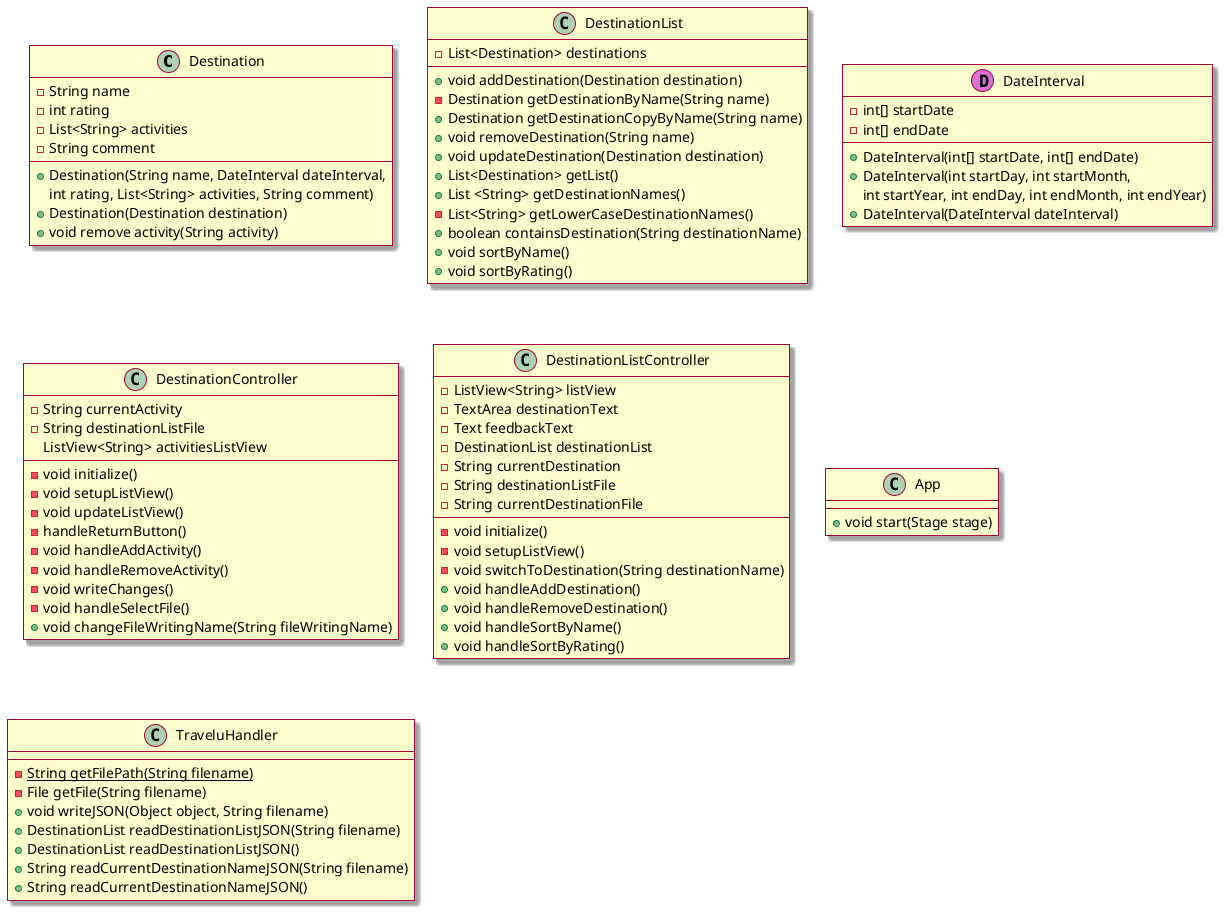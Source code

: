 @startuml cdMain

skin rose

class Destination {
    - String name
    - int rating
    - List<String> activities 
    - String comment
    + Destination(String name, DateInterval dateInterval, 
    int rating, List<String> activities, String comment)
    + Destination(Destination destination)
    + void remove activity(String activity)
}

class DestinationList {
    -List<Destination> destinations
    + void addDestination(Destination destination)
    - Destination getDestinationByName(String name)
    + Destination getDestinationCopyByName(String name)
    + void removeDestination(String name)
    + void updateDestination(Destination destination)
    + List<Destination> getList()
    + List <String> getDestinationNames()
    - List<String> getLowerCaseDestinationNames()
    + boolean containsDestination(String destinationName)
    + void sortByName()
    + void sortByRating()
}

class DateInterval << (D,orchid) >> {
    - int[] startDate
    - int[] endDate
    + DateInterval(int[] startDate, int[] endDate)
    + DateInterval(int startDay, int startMonth, 
    int startYear, int endDay, int endMonth, int endYear)
    + DateInterval(DateInterval dateInterval)
}

class DestinationController {
    - String currentActivity
    - String destinationListFile
    ListView<String> activitiesListView
    - void initialize()
    - void setupListView()
    - void updateListView()
    - handleReturnButton()
    - void handleAddActivity()
    - void handleRemoveActivity()
    - void writeChanges()
    - void handleSelectFile()
    + void changeFileWritingName(String fileWritingName)
} 

class DestinationListController {
    - ListView<String> listView
    - TextArea destinationText
    - Text feedbackText
    - DestinationList destinationList
    - String currentDestination
    - String destinationListFile
    - String currentDestinationFile
    - void initialize()
    - void setupListView()
    - void switchToDestination(String destinationName)
    + void handleAddDestination()
    + void handleRemoveDestination()
    + void handleSortByName()
    + void handleSortByRating()
}

class App {
    + void start(Stage stage)
}

class TraveluHandler {
    - {static} String getFilePath(String filename)
    - File getFile(String filename)
    + void writeJSON(Object object, String filename)
    + DestinationList readDestinationListJSON(String filename)
    + DestinationList readDestinationListJSON()
    + String readCurrentDestinationNameJSON(String filename)
    + String readCurrentDestinationNameJSON()
}

' DateInterval "dateInterval: *  " <-- Destination
' DestinationList --o "destinations: *" Destination
' Destination "currentDestination: 1   " <-- DestinationController
' DestinationList "destinationList: 1" <-- DestinationController
' TraveluHandler "traveluHandler: 1" <-- DestinationController
' DestinationList "destinationList: 1" <-- DestinationListController
' TraveluHandler "traveluHandler: 1   " <-- DestinationListController
' DestinationList "  destinationList: 1" <-- TraveluHandler
' DestinationController <-- App 
' DestinationListController <-- App 

skinparam linetype ortho

@enduml

